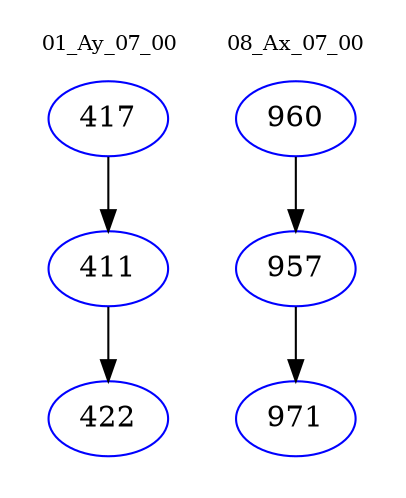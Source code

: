 digraph{
subgraph cluster_0 {
color = white
label = "01_Ay_07_00";
fontsize=10;
T0_417 [label="417", color="blue"]
T0_417 -> T0_411 [color="black"]
T0_411 [label="411", color="blue"]
T0_411 -> T0_422 [color="black"]
T0_422 [label="422", color="blue"]
}
subgraph cluster_1 {
color = white
label = "08_Ax_07_00";
fontsize=10;
T1_960 [label="960", color="blue"]
T1_960 -> T1_957 [color="black"]
T1_957 [label="957", color="blue"]
T1_957 -> T1_971 [color="black"]
T1_971 [label="971", color="blue"]
}
}
